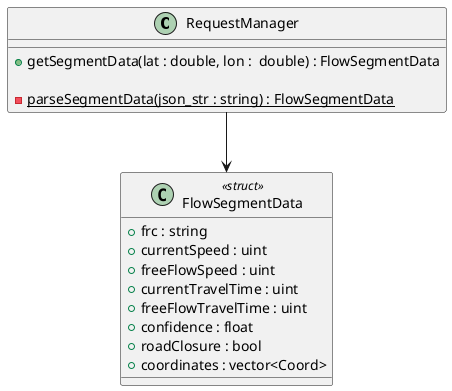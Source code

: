 @startuml
class RequestManager {
    +getSegmentData(lat : double, lon :  double) : FlowSegmentData

    -parseSegmentData(json_str : string) : FlowSegmentData {static}
}


class FlowSegmentData <<struct>> {
    +frc : string
    +currentSpeed : uint
    +freeFlowSpeed : uint
    +currentTravelTime : uint
    +freeFlowTravelTime : uint
    +confidence : float
    +roadClosure : bool
    +coordinates : vector<Coord>
}

RequestManager --> FlowSegmentData

@enduml